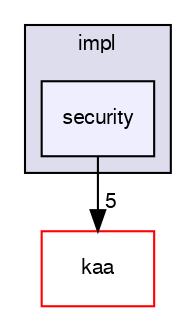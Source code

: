 digraph "/var/lib/jenkins/workspace/kaa_public/client/client-multi/client-cpp/impl/security" {
  bgcolor=transparent;
  compound=true
  node [ fontsize="10", fontname="FreeSans"];
  edge [ labelfontsize="10", labelfontname="FreeSans"];
  subgraph clusterdir_939f457546b3d2ab90a02660becb89ba {
    graph [ bgcolor="#ddddee", pencolor="black", label="impl" fontname="FreeSans", fontsize="10", URL="dir_939f457546b3d2ab90a02660becb89ba.html"]
  dir_77b006a8eba5b1ae609ea531e42edf2b [shape=box, label="security", style="filled", fillcolor="#eeeeff", pencolor="black", URL="dir_77b006a8eba5b1ae609ea531e42edf2b.html"];
  }
  dir_1ac78b1500c3fd9a977bacb448b54d1a [shape=box label="kaa" color="red" URL="dir_1ac78b1500c3fd9a977bacb448b54d1a.html"];
  dir_77b006a8eba5b1ae609ea531e42edf2b->dir_1ac78b1500c3fd9a977bacb448b54d1a [headlabel="5", labeldistance=1.5 headhref="dir_000037_000040.html"];
}
